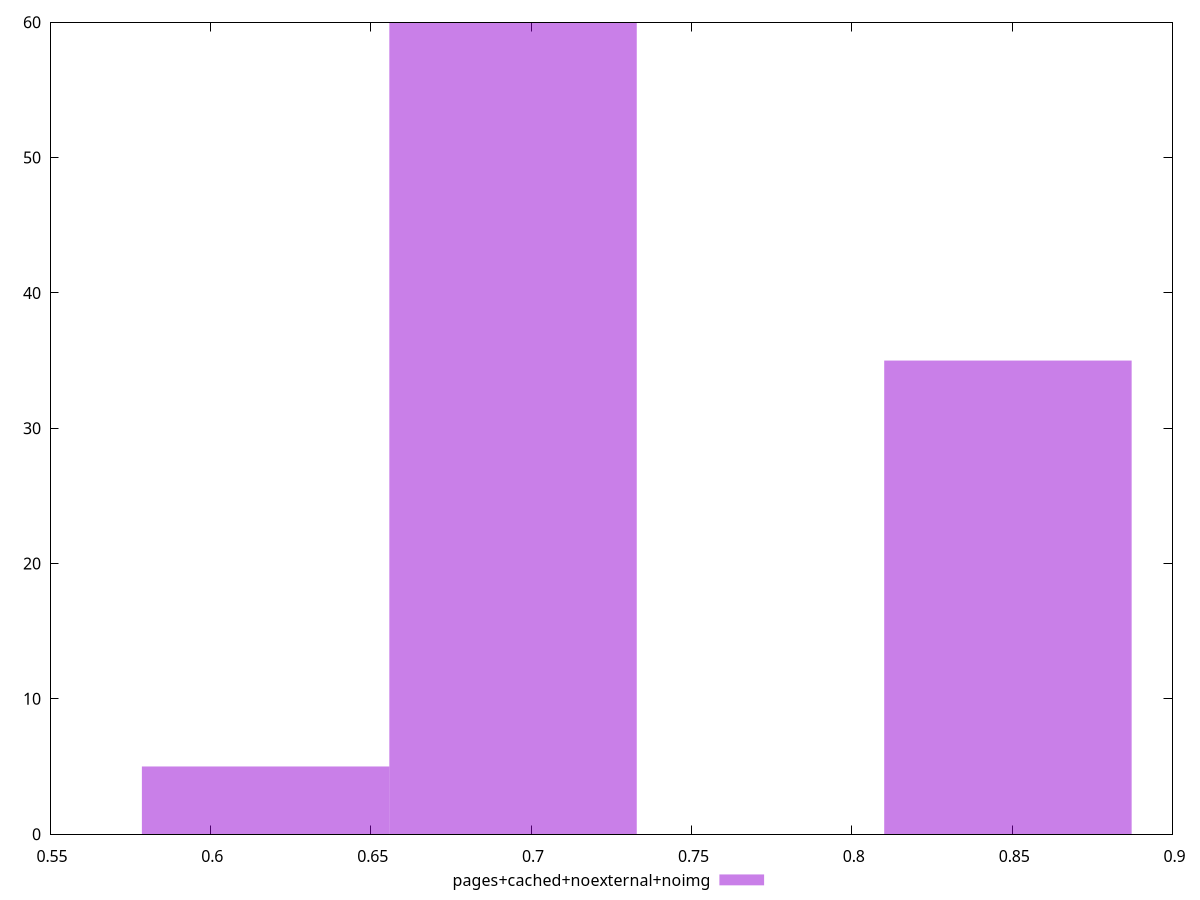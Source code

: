 $_pagesCachedNoexternalNoimg <<EOF
0.8486855635935071 35
0.6943790974855967 60
0.6172258644316415 5
EOF
set key outside below
set terminal pngcairo
set output "report_00004_2020-11-02T20-21-41.718Z/render-blocking-resources/pages+cached+noexternal+noimg//hist.png"
set yrange [0:60]
set boxwidth 0.07715323305395519
set style fill transparent solid 0.5 noborder
plot $_pagesCachedNoexternalNoimg title "pages+cached+noexternal+noimg" with boxes ,